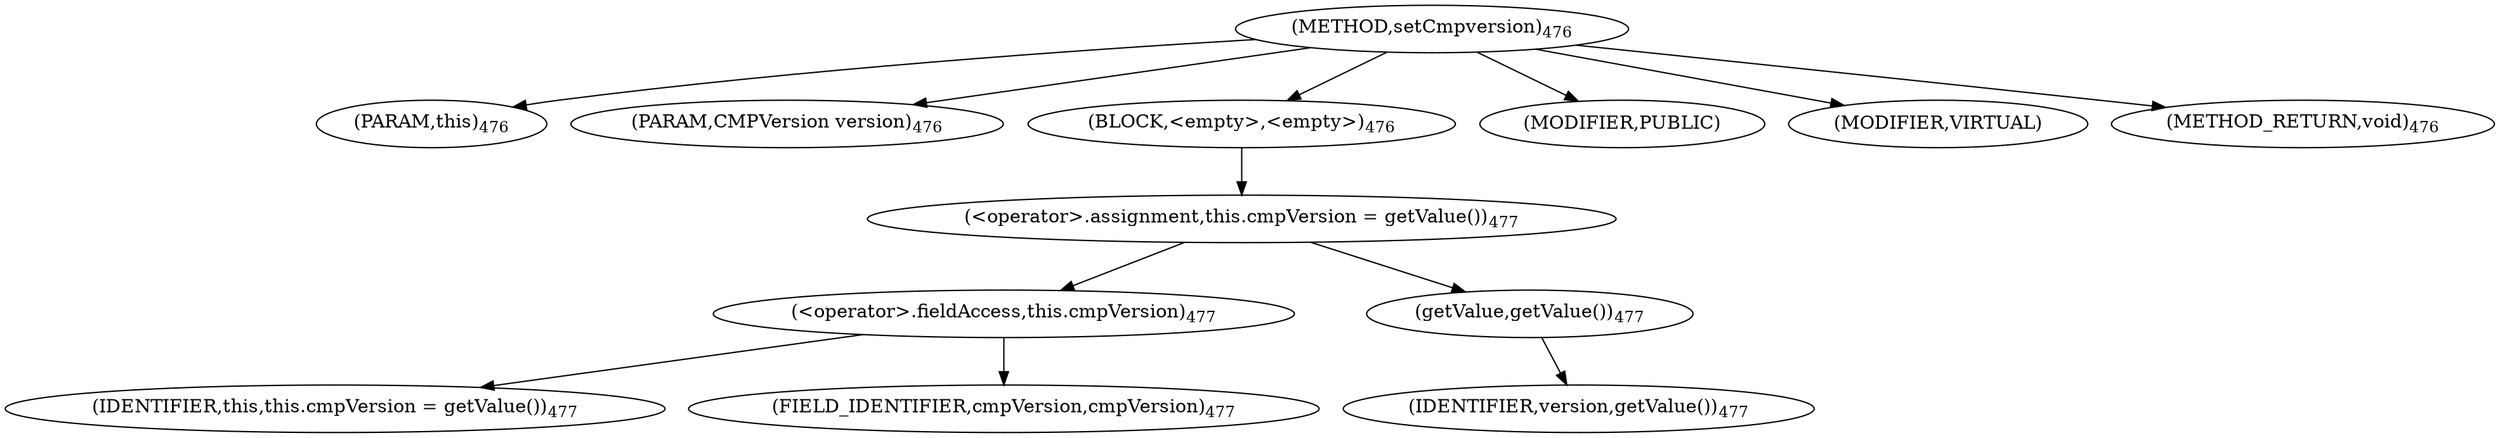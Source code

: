 digraph "setCmpversion" {  
"697" [label = <(METHOD,setCmpversion)<SUB>476</SUB>> ]
"72" [label = <(PARAM,this)<SUB>476</SUB>> ]
"698" [label = <(PARAM,CMPVersion version)<SUB>476</SUB>> ]
"699" [label = <(BLOCK,&lt;empty&gt;,&lt;empty&gt;)<SUB>476</SUB>> ]
"700" [label = <(&lt;operator&gt;.assignment,this.cmpVersion = getValue())<SUB>477</SUB>> ]
"701" [label = <(&lt;operator&gt;.fieldAccess,this.cmpVersion)<SUB>477</SUB>> ]
"71" [label = <(IDENTIFIER,this,this.cmpVersion = getValue())<SUB>477</SUB>> ]
"702" [label = <(FIELD_IDENTIFIER,cmpVersion,cmpVersion)<SUB>477</SUB>> ]
"703" [label = <(getValue,getValue())<SUB>477</SUB>> ]
"704" [label = <(IDENTIFIER,version,getValue())<SUB>477</SUB>> ]
"705" [label = <(MODIFIER,PUBLIC)> ]
"706" [label = <(MODIFIER,VIRTUAL)> ]
"707" [label = <(METHOD_RETURN,void)<SUB>476</SUB>> ]
  "697" -> "72" 
  "697" -> "698" 
  "697" -> "699" 
  "697" -> "705" 
  "697" -> "706" 
  "697" -> "707" 
  "699" -> "700" 
  "700" -> "701" 
  "700" -> "703" 
  "701" -> "71" 
  "701" -> "702" 
  "703" -> "704" 
}
